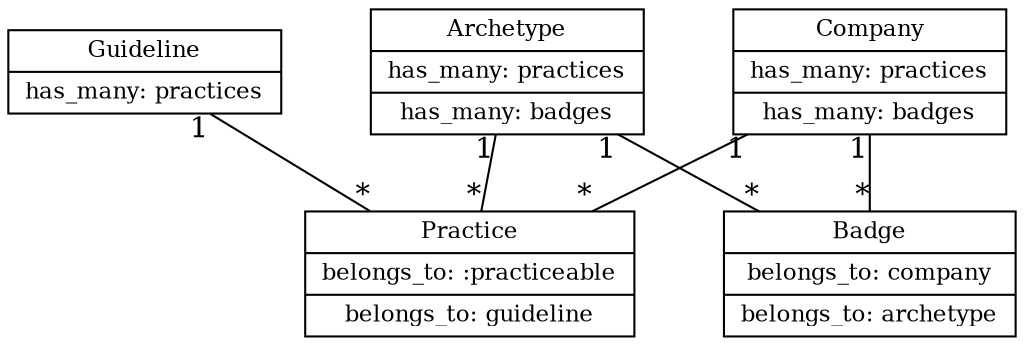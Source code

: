 digraph obj{
	node[shape=record];
	splines=true;
	sep="+25,25";
	overlap=scalexy;
	nodesep=0.6;
	node [fontsize=11];
	
	company [label = "{<f0> Company|<f1> has_many: practices\n|<f2> has_many: badges}"];
	guideline [label = "{<f0> Guideline|<f1> has_many: practices}"];
	practice [label = "{<f0> Practice|<f1> belongs_to: :practiceable\n|<f2> belongs_to: guideline}"];
	archetype [label = "{<f0> Archetype|<f1> has_many: practices\n|<f2> has_many: badges}"];
	badge [label = "{<f0> Badge|<f1> belongs_to: company\n|<f2> belongs_to: archetype}"];

	company->practice [dir="forward",arrowhead="none",arrowtail="normal",headlabel="*",taillabel="1"];
	company->badge [dir="forward",arrowhead="none",arrowtail="normal",headlabel="*",taillabel="1"];
	guideline->practice [dir="forward",arrowhead="none",arrowtail="normal",headlabel="*",taillabel="1"];
	archetype->practice [dir="forward",arrowhead="none",arrowtail="normal",headlabel="*",taillabel="1"];
	archetype->badge [dir="forward",arrowhead="none",arrowtail="normal",headlabel="*",taillabel="1"];

}